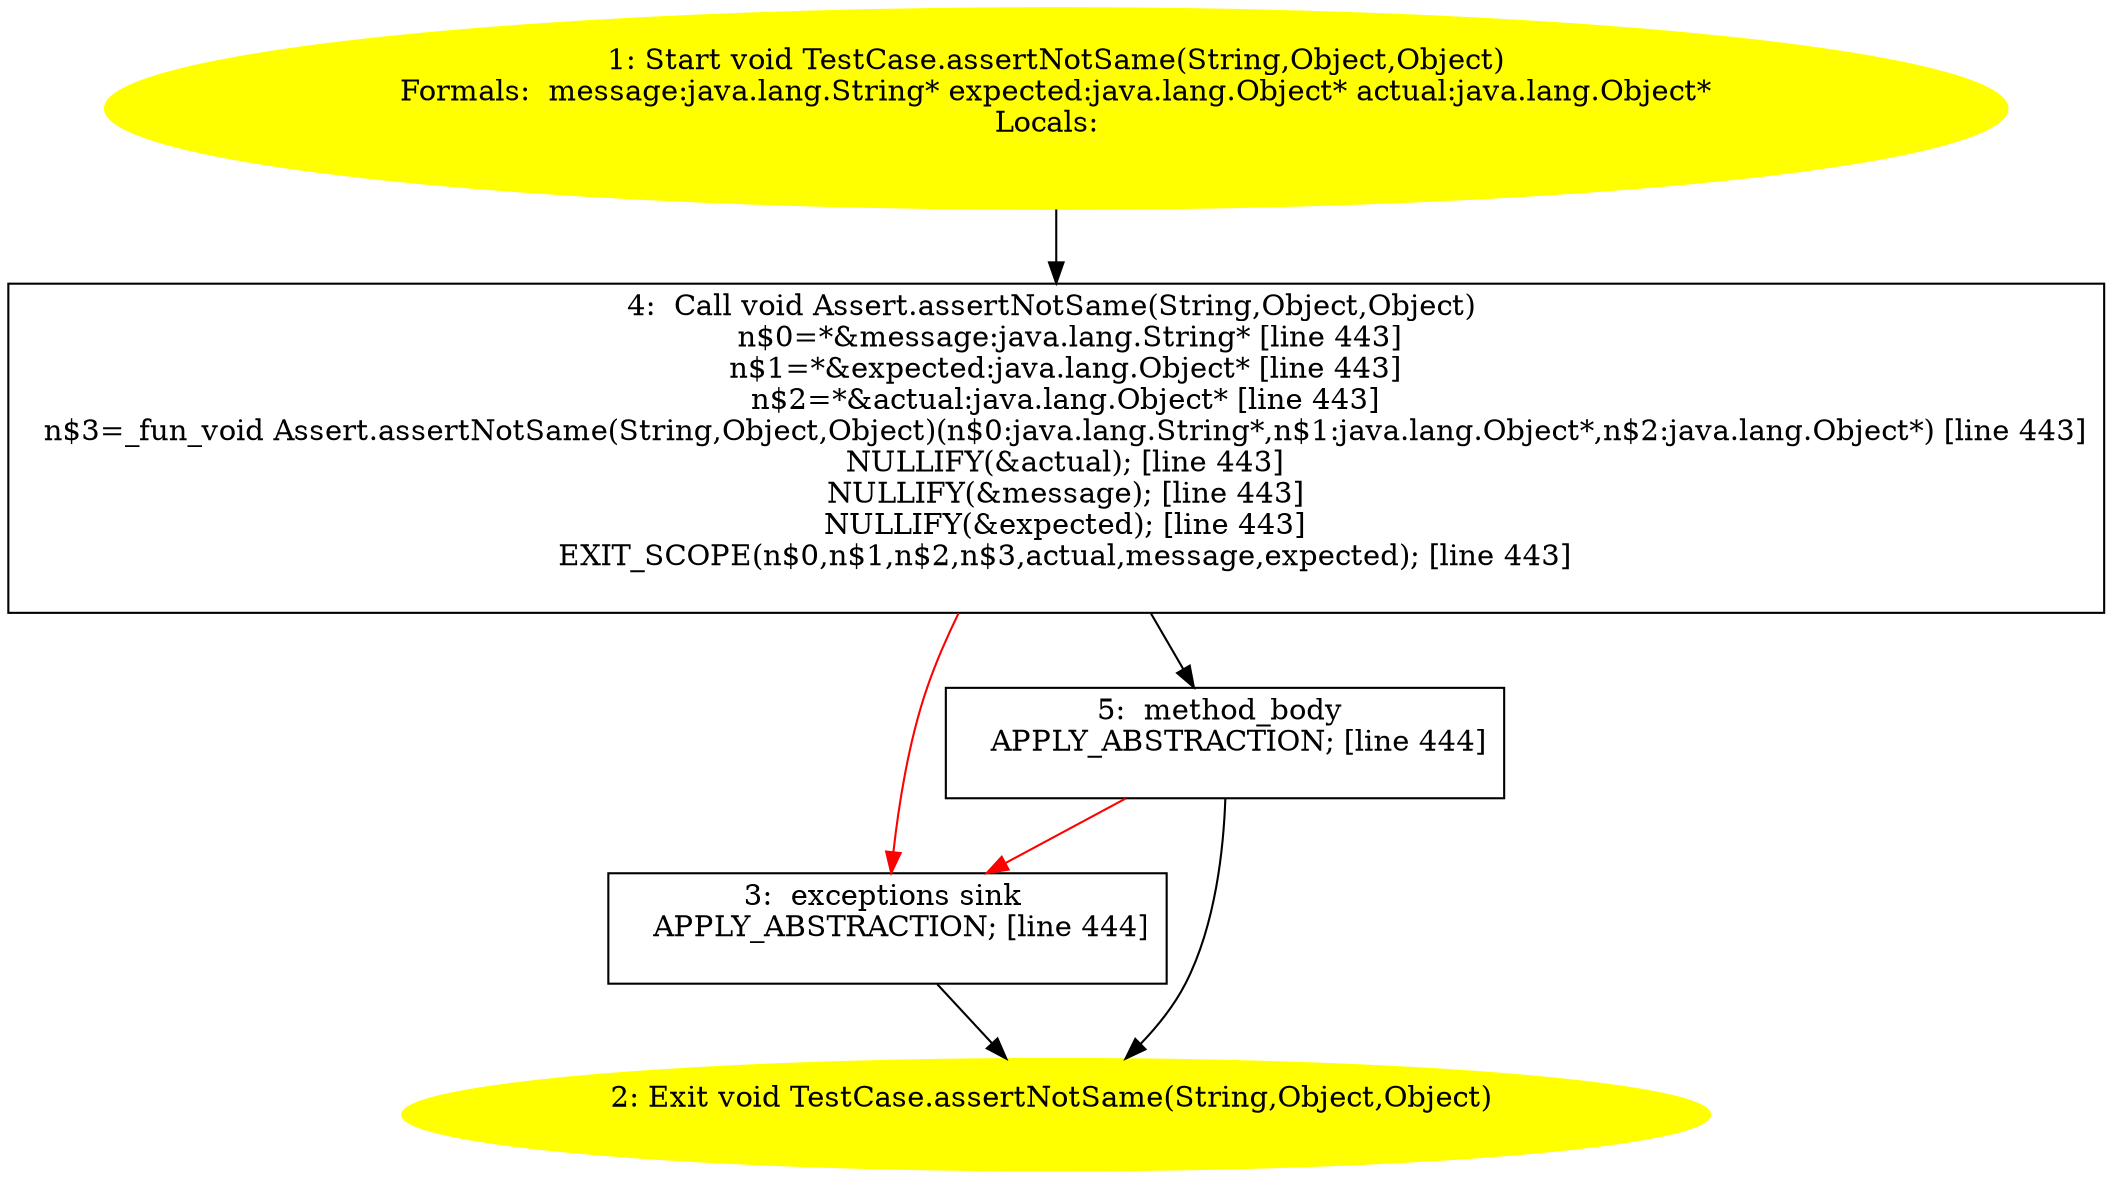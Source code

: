 /* @generated */
digraph cfg {
"junit.framework.TestCase.assertNotSame(java.lang.String,java.lang.Object,java.lang.Object):void.65e2b580b16522249d06d1af4dc0f40f_1" [label="1: Start void TestCase.assertNotSame(String,Object,Object)\nFormals:  message:java.lang.String* expected:java.lang.Object* actual:java.lang.Object*\nLocals:  \n  " color=yellow style=filled]
	

	 "junit.framework.TestCase.assertNotSame(java.lang.String,java.lang.Object,java.lang.Object):void.65e2b580b16522249d06d1af4dc0f40f_1" -> "junit.framework.TestCase.assertNotSame(java.lang.String,java.lang.Object,java.lang.Object):void.65e2b580b16522249d06d1af4dc0f40f_4" ;
"junit.framework.TestCase.assertNotSame(java.lang.String,java.lang.Object,java.lang.Object):void.65e2b580b16522249d06d1af4dc0f40f_2" [label="2: Exit void TestCase.assertNotSame(String,Object,Object) \n  " color=yellow style=filled]
	

"junit.framework.TestCase.assertNotSame(java.lang.String,java.lang.Object,java.lang.Object):void.65e2b580b16522249d06d1af4dc0f40f_3" [label="3:  exceptions sink \n   APPLY_ABSTRACTION; [line 444]\n " shape="box"]
	

	 "junit.framework.TestCase.assertNotSame(java.lang.String,java.lang.Object,java.lang.Object):void.65e2b580b16522249d06d1af4dc0f40f_3" -> "junit.framework.TestCase.assertNotSame(java.lang.String,java.lang.Object,java.lang.Object):void.65e2b580b16522249d06d1af4dc0f40f_2" ;
"junit.framework.TestCase.assertNotSame(java.lang.String,java.lang.Object,java.lang.Object):void.65e2b580b16522249d06d1af4dc0f40f_4" [label="4:  Call void Assert.assertNotSame(String,Object,Object) \n   n$0=*&message:java.lang.String* [line 443]\n  n$1=*&expected:java.lang.Object* [line 443]\n  n$2=*&actual:java.lang.Object* [line 443]\n  n$3=_fun_void Assert.assertNotSame(String,Object,Object)(n$0:java.lang.String*,n$1:java.lang.Object*,n$2:java.lang.Object*) [line 443]\n  NULLIFY(&actual); [line 443]\n  NULLIFY(&message); [line 443]\n  NULLIFY(&expected); [line 443]\n  EXIT_SCOPE(n$0,n$1,n$2,n$3,actual,message,expected); [line 443]\n " shape="box"]
	

	 "junit.framework.TestCase.assertNotSame(java.lang.String,java.lang.Object,java.lang.Object):void.65e2b580b16522249d06d1af4dc0f40f_4" -> "junit.framework.TestCase.assertNotSame(java.lang.String,java.lang.Object,java.lang.Object):void.65e2b580b16522249d06d1af4dc0f40f_5" ;
	 "junit.framework.TestCase.assertNotSame(java.lang.String,java.lang.Object,java.lang.Object):void.65e2b580b16522249d06d1af4dc0f40f_4" -> "junit.framework.TestCase.assertNotSame(java.lang.String,java.lang.Object,java.lang.Object):void.65e2b580b16522249d06d1af4dc0f40f_3" [color="red" ];
"junit.framework.TestCase.assertNotSame(java.lang.String,java.lang.Object,java.lang.Object):void.65e2b580b16522249d06d1af4dc0f40f_5" [label="5:  method_body \n   APPLY_ABSTRACTION; [line 444]\n " shape="box"]
	

	 "junit.framework.TestCase.assertNotSame(java.lang.String,java.lang.Object,java.lang.Object):void.65e2b580b16522249d06d1af4dc0f40f_5" -> "junit.framework.TestCase.assertNotSame(java.lang.String,java.lang.Object,java.lang.Object):void.65e2b580b16522249d06d1af4dc0f40f_2" ;
	 "junit.framework.TestCase.assertNotSame(java.lang.String,java.lang.Object,java.lang.Object):void.65e2b580b16522249d06d1af4dc0f40f_5" -> "junit.framework.TestCase.assertNotSame(java.lang.String,java.lang.Object,java.lang.Object):void.65e2b580b16522249d06d1af4dc0f40f_3" [color="red" ];
}
